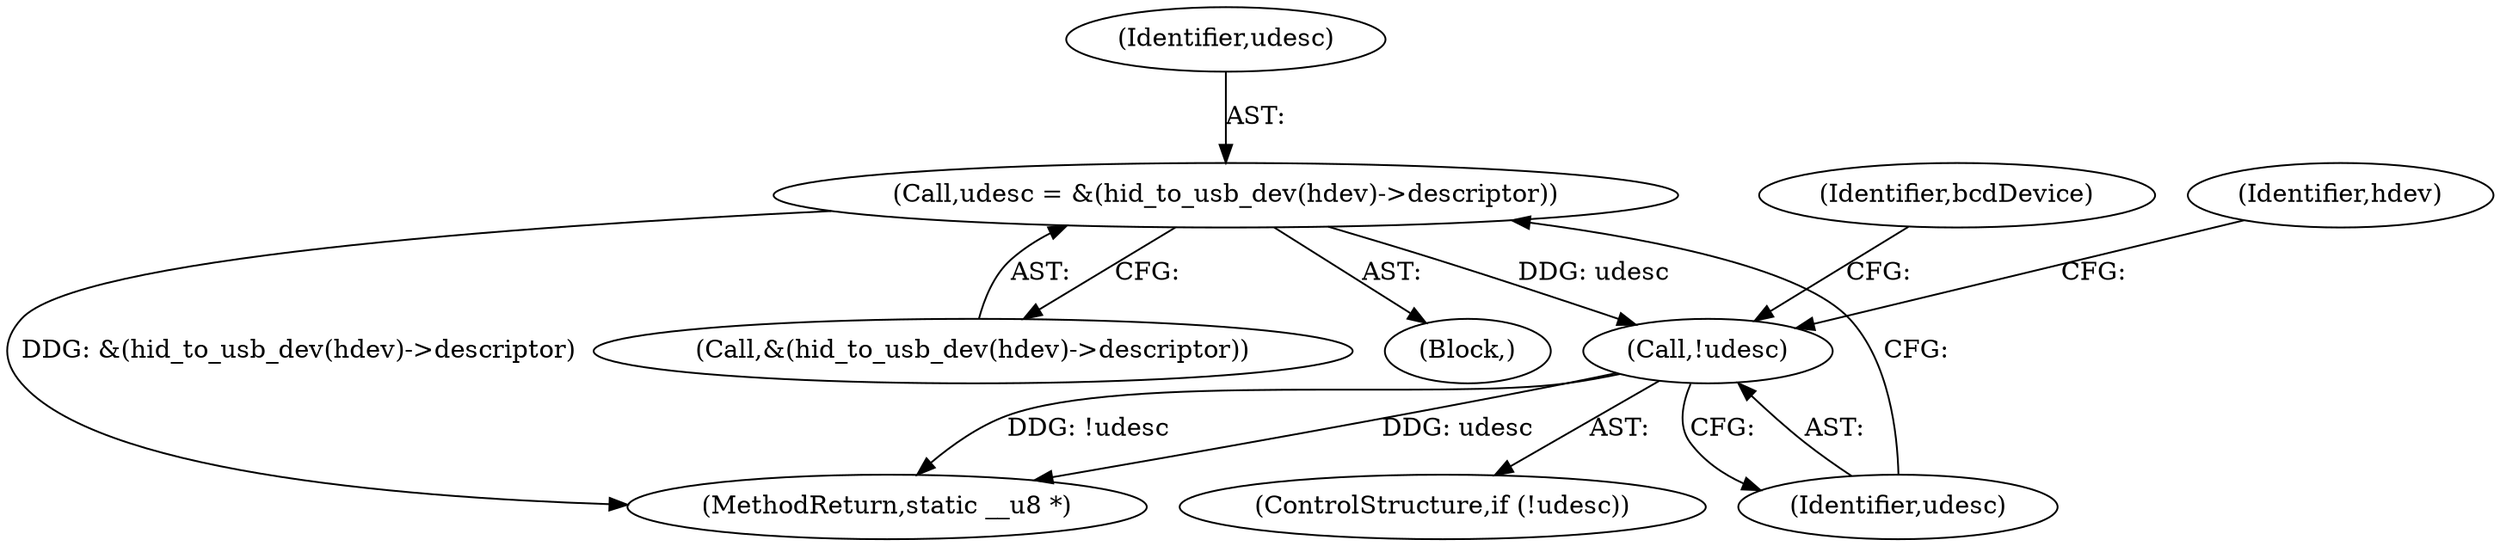digraph "0_linux_4ab25786c87eb20857bbb715c3ae34ec8fd6a214_1@pointer" {
"1000221" [label="(Call,udesc = &(hid_to_usb_dev(hdev)->descriptor))"];
"1000229" [label="(Call,!udesc)"];
"1000228" [label="(ControlStructure,if (!udesc))"];
"1000223" [label="(Call,&(hid_to_usb_dev(hdev)->descriptor))"];
"1000237" [label="(Identifier,bcdDevice)"];
"1000229" [label="(Call,!udesc)"];
"1000221" [label="(Call,udesc = &(hid_to_usb_dev(hdev)->descriptor))"];
"1000222" [label="(Identifier,udesc)"];
"1000219" [label="(Block,)"];
"1000411" [label="(MethodReturn,static __u8 *)"];
"1000233" [label="(Identifier,hdev)"];
"1000230" [label="(Identifier,udesc)"];
"1000221" -> "1000219"  [label="AST: "];
"1000221" -> "1000223"  [label="CFG: "];
"1000222" -> "1000221"  [label="AST: "];
"1000223" -> "1000221"  [label="AST: "];
"1000230" -> "1000221"  [label="CFG: "];
"1000221" -> "1000411"  [label="DDG: &(hid_to_usb_dev(hdev)->descriptor)"];
"1000221" -> "1000229"  [label="DDG: udesc"];
"1000229" -> "1000228"  [label="AST: "];
"1000229" -> "1000230"  [label="CFG: "];
"1000230" -> "1000229"  [label="AST: "];
"1000233" -> "1000229"  [label="CFG: "];
"1000237" -> "1000229"  [label="CFG: "];
"1000229" -> "1000411"  [label="DDG: !udesc"];
"1000229" -> "1000411"  [label="DDG: udesc"];
}
